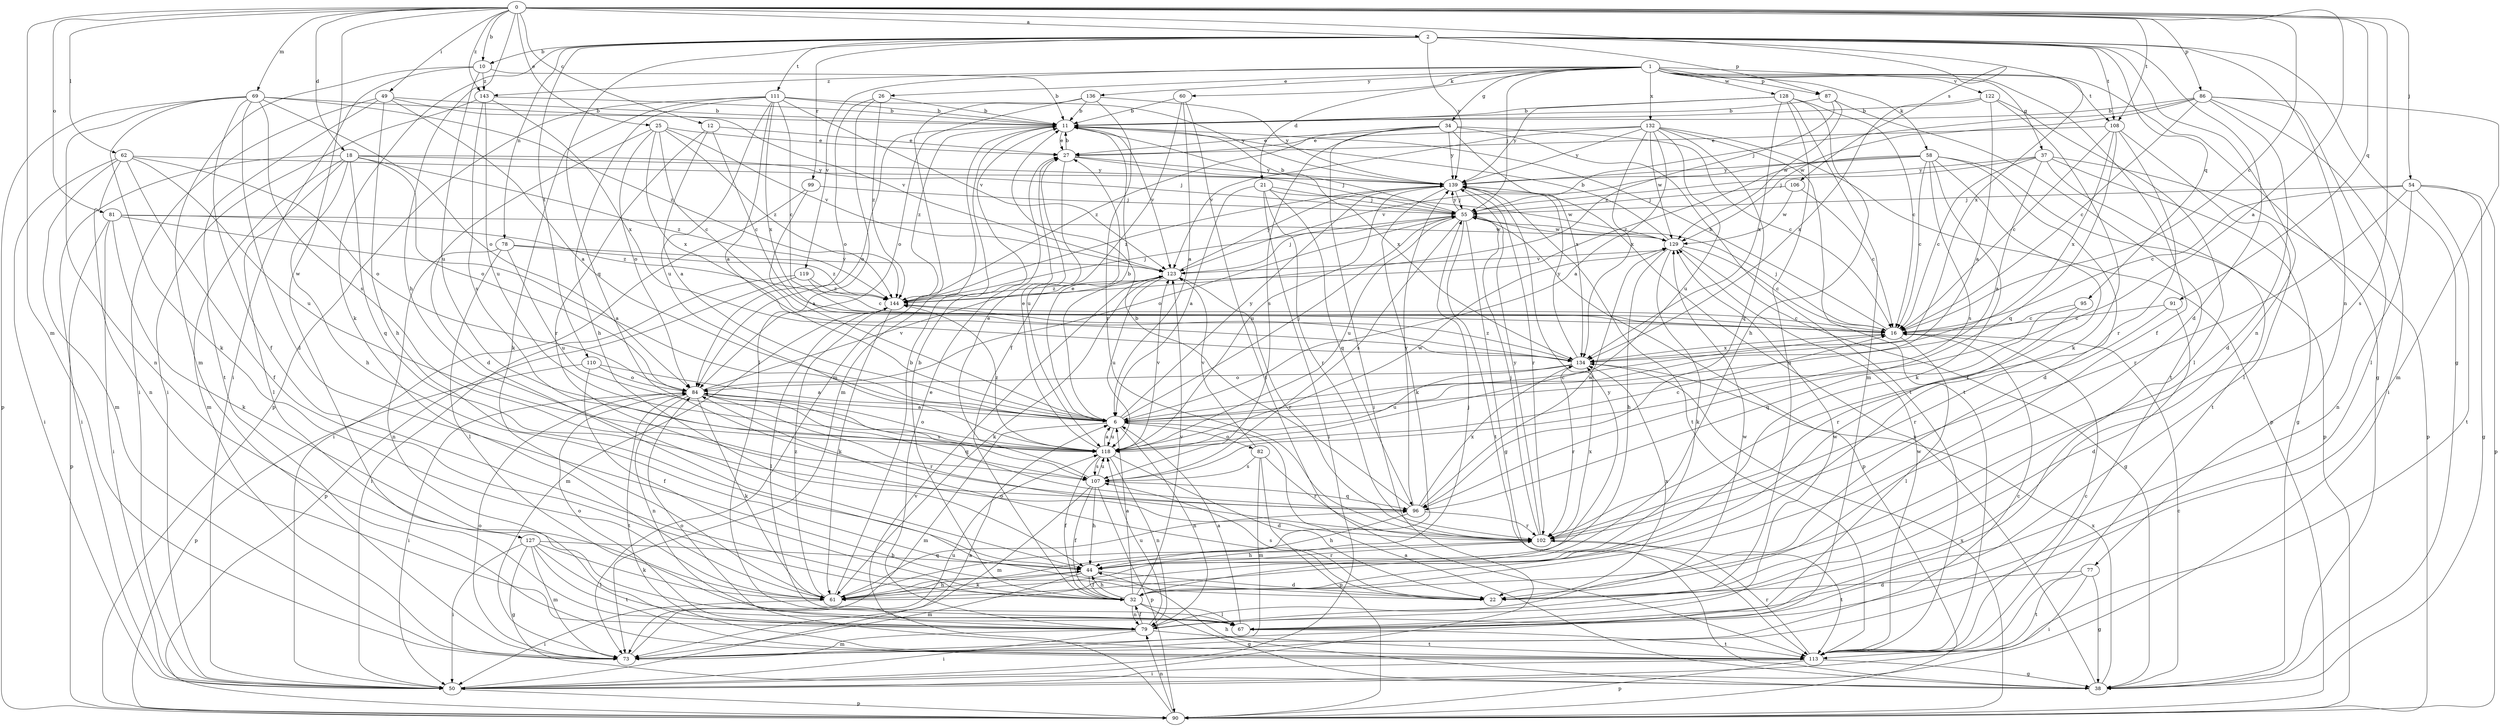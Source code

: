 strict digraph  {
0;
1;
2;
6;
10;
11;
12;
16;
18;
21;
22;
25;
26;
27;
32;
34;
37;
38;
44;
49;
50;
54;
55;
58;
60;
61;
62;
67;
69;
73;
77;
78;
79;
81;
82;
84;
86;
87;
90;
91;
95;
96;
99;
102;
106;
107;
108;
110;
111;
113;
118;
119;
122;
123;
127;
128;
129;
132;
134;
136;
139;
143;
144;
0 -> 2  [label=a];
0 -> 6  [label=a];
0 -> 10  [label=b];
0 -> 12  [label=c];
0 -> 16  [label=c];
0 -> 18  [label=d];
0 -> 25  [label=e];
0 -> 32  [label=s];
0 -> 44  [label=h];
0 -> 49  [label=i];
0 -> 54  [label=j];
0 -> 62  [label=l];
0 -> 69  [label=m];
0 -> 73  [label=m];
0 -> 81  [label=o];
0 -> 86  [label=p];
0 -> 91  [label=q];
0 -> 106  [label=s];
0 -> 108  [label=t];
0 -> 127  [label=w];
0 -> 143  [label=z];
1 -> 21  [label=d];
1 -> 26  [label=e];
1 -> 32  [label=f];
1 -> 34  [label=g];
1 -> 37  [label=g];
1 -> 38  [label=g];
1 -> 55  [label=j];
1 -> 58  [label=k];
1 -> 60  [label=k];
1 -> 87  [label=p];
1 -> 108  [label=t];
1 -> 119  [label=v];
1 -> 122  [label=v];
1 -> 128  [label=w];
1 -> 132  [label=x];
1 -> 136  [label=y];
1 -> 143  [label=z];
2 -> 10  [label=b];
2 -> 22  [label=d];
2 -> 38  [label=g];
2 -> 61  [label=k];
2 -> 77  [label=n];
2 -> 78  [label=n];
2 -> 79  [label=n];
2 -> 87  [label=p];
2 -> 95  [label=q];
2 -> 96  [label=q];
2 -> 99  [label=r];
2 -> 108  [label=t];
2 -> 110  [label=t];
2 -> 111  [label=t];
2 -> 134  [label=x];
2 -> 139  [label=y];
6 -> 11  [label=b];
6 -> 16  [label=c];
6 -> 27  [label=e];
6 -> 55  [label=j];
6 -> 73  [label=m];
6 -> 79  [label=n];
6 -> 82  [label=o];
6 -> 118  [label=u];
6 -> 139  [label=y];
10 -> 11  [label=b];
10 -> 50  [label=i];
10 -> 73  [label=m];
10 -> 118  [label=u];
10 -> 143  [label=z];
11 -> 27  [label=e];
11 -> 73  [label=m];
11 -> 84  [label=o];
11 -> 123  [label=v];
11 -> 134  [label=x];
11 -> 144  [label=z];
12 -> 6  [label=a];
12 -> 16  [label=c];
12 -> 27  [label=e];
12 -> 102  [label=r];
16 -> 11  [label=b];
16 -> 55  [label=j];
16 -> 67  [label=l];
16 -> 134  [label=x];
18 -> 44  [label=h];
18 -> 50  [label=i];
18 -> 55  [label=j];
18 -> 67  [label=l];
18 -> 73  [label=m];
18 -> 84  [label=o];
18 -> 96  [label=q];
18 -> 139  [label=y];
18 -> 144  [label=z];
21 -> 6  [label=a];
21 -> 50  [label=i];
21 -> 55  [label=j];
21 -> 96  [label=q];
21 -> 102  [label=r];
21 -> 129  [label=w];
22 -> 84  [label=o];
22 -> 107  [label=s];
22 -> 134  [label=x];
25 -> 16  [label=c];
25 -> 22  [label=d];
25 -> 27  [label=e];
25 -> 84  [label=o];
25 -> 123  [label=v];
25 -> 134  [label=x];
25 -> 144  [label=z];
26 -> 11  [label=b];
26 -> 67  [label=l];
26 -> 84  [label=o];
26 -> 144  [label=z];
27 -> 11  [label=b];
27 -> 55  [label=j];
27 -> 118  [label=u];
27 -> 139  [label=y];
32 -> 6  [label=a];
32 -> 11  [label=b];
32 -> 38  [label=g];
32 -> 44  [label=h];
32 -> 67  [label=l];
32 -> 79  [label=n];
32 -> 123  [label=v];
32 -> 139  [label=y];
34 -> 16  [label=c];
34 -> 27  [label=e];
34 -> 50  [label=i];
34 -> 107  [label=s];
34 -> 113  [label=t];
34 -> 134  [label=x];
34 -> 139  [label=y];
34 -> 144  [label=z];
37 -> 6  [label=a];
37 -> 16  [label=c];
37 -> 38  [label=g];
37 -> 55  [label=j];
37 -> 90  [label=p];
37 -> 113  [label=t];
37 -> 139  [label=y];
38 -> 6  [label=a];
38 -> 16  [label=c];
38 -> 44  [label=h];
38 -> 134  [label=x];
38 -> 139  [label=y];
44 -> 22  [label=d];
44 -> 32  [label=f];
44 -> 61  [label=k];
44 -> 73  [label=m];
44 -> 102  [label=r];
49 -> 6  [label=a];
49 -> 11  [label=b];
49 -> 44  [label=h];
49 -> 50  [label=i];
49 -> 113  [label=t];
49 -> 123  [label=v];
50 -> 6  [label=a];
50 -> 90  [label=p];
54 -> 16  [label=c];
54 -> 38  [label=g];
54 -> 55  [label=j];
54 -> 79  [label=n];
54 -> 90  [label=p];
54 -> 102  [label=r];
54 -> 113  [label=t];
55 -> 11  [label=b];
55 -> 38  [label=g];
55 -> 84  [label=o];
55 -> 90  [label=p];
55 -> 107  [label=s];
55 -> 113  [label=t];
55 -> 118  [label=u];
55 -> 129  [label=w];
55 -> 139  [label=y];
58 -> 16  [label=c];
58 -> 22  [label=d];
58 -> 32  [label=f];
58 -> 61  [label=k];
58 -> 90  [label=p];
58 -> 107  [label=s];
58 -> 123  [label=v];
58 -> 139  [label=y];
58 -> 144  [label=z];
60 -> 6  [label=a];
60 -> 11  [label=b];
60 -> 32  [label=f];
60 -> 113  [label=t];
61 -> 11  [label=b];
61 -> 44  [label=h];
61 -> 50  [label=i];
61 -> 55  [label=j];
61 -> 96  [label=q];
61 -> 144  [label=z];
62 -> 32  [label=f];
62 -> 50  [label=i];
62 -> 73  [label=m];
62 -> 79  [label=n];
62 -> 84  [label=o];
62 -> 118  [label=u];
62 -> 139  [label=y];
67 -> 6  [label=a];
67 -> 113  [label=t];
67 -> 129  [label=w];
69 -> 11  [label=b];
69 -> 22  [label=d];
69 -> 32  [label=f];
69 -> 61  [label=k];
69 -> 79  [label=n];
69 -> 84  [label=o];
69 -> 90  [label=p];
69 -> 107  [label=s];
69 -> 144  [label=z];
73 -> 16  [label=c];
73 -> 84  [label=o];
73 -> 118  [label=u];
77 -> 22  [label=d];
77 -> 38  [label=g];
77 -> 50  [label=i];
77 -> 113  [label=t];
78 -> 67  [label=l];
78 -> 79  [label=n];
78 -> 118  [label=u];
78 -> 123  [label=v];
78 -> 144  [label=z];
79 -> 27  [label=e];
79 -> 32  [label=f];
79 -> 50  [label=i];
79 -> 73  [label=m];
79 -> 84  [label=o];
79 -> 113  [label=t];
79 -> 118  [label=u];
79 -> 129  [label=w];
81 -> 6  [label=a];
81 -> 50  [label=i];
81 -> 61  [label=k];
81 -> 90  [label=p];
81 -> 129  [label=w];
81 -> 144  [label=z];
82 -> 73  [label=m];
82 -> 90  [label=p];
82 -> 102  [label=r];
82 -> 107  [label=s];
82 -> 123  [label=v];
84 -> 6  [label=a];
84 -> 50  [label=i];
84 -> 61  [label=k];
84 -> 79  [label=n];
84 -> 96  [label=q];
84 -> 102  [label=r];
84 -> 107  [label=s];
84 -> 113  [label=t];
84 -> 123  [label=v];
86 -> 11  [label=b];
86 -> 16  [label=c];
86 -> 22  [label=d];
86 -> 50  [label=i];
86 -> 55  [label=j];
86 -> 67  [label=l];
86 -> 73  [label=m];
86 -> 129  [label=w];
87 -> 11  [label=b];
87 -> 113  [label=t];
87 -> 129  [label=w];
87 -> 144  [label=z];
90 -> 79  [label=n];
90 -> 123  [label=v];
90 -> 134  [label=x];
91 -> 16  [label=c];
91 -> 22  [label=d];
91 -> 102  [label=r];
95 -> 16  [label=c];
95 -> 96  [label=q];
95 -> 102  [label=r];
96 -> 11  [label=b];
96 -> 44  [label=h];
96 -> 102  [label=r];
96 -> 129  [label=w];
96 -> 134  [label=x];
96 -> 139  [label=y];
99 -> 6  [label=a];
99 -> 50  [label=i];
99 -> 55  [label=j];
102 -> 44  [label=h];
102 -> 55  [label=j];
102 -> 113  [label=t];
102 -> 134  [label=x];
102 -> 139  [label=y];
106 -> 16  [label=c];
106 -> 55  [label=j];
106 -> 129  [label=w];
107 -> 27  [label=e];
107 -> 32  [label=f];
107 -> 44  [label=h];
107 -> 73  [label=m];
107 -> 90  [label=p];
107 -> 96  [label=q];
107 -> 118  [label=u];
108 -> 16  [label=c];
108 -> 27  [label=e];
108 -> 67  [label=l];
108 -> 96  [label=q];
108 -> 102  [label=r];
108 -> 134  [label=x];
110 -> 6  [label=a];
110 -> 32  [label=f];
110 -> 84  [label=o];
110 -> 90  [label=p];
111 -> 6  [label=a];
111 -> 11  [label=b];
111 -> 16  [label=c];
111 -> 44  [label=h];
111 -> 61  [label=k];
111 -> 90  [label=p];
111 -> 118  [label=u];
111 -> 123  [label=v];
111 -> 134  [label=x];
111 -> 139  [label=y];
113 -> 16  [label=c];
113 -> 38  [label=g];
113 -> 50  [label=i];
113 -> 84  [label=o];
113 -> 90  [label=p];
113 -> 102  [label=r];
113 -> 129  [label=w];
118 -> 6  [label=a];
118 -> 16  [label=c];
118 -> 22  [label=d];
118 -> 27  [label=e];
118 -> 32  [label=f];
118 -> 79  [label=n];
118 -> 84  [label=o];
118 -> 107  [label=s];
118 -> 123  [label=v];
118 -> 129  [label=w];
118 -> 144  [label=z];
119 -> 16  [label=c];
119 -> 50  [label=i];
119 -> 90  [label=p];
119 -> 144  [label=z];
122 -> 6  [label=a];
122 -> 11  [label=b];
122 -> 61  [label=k];
122 -> 67  [label=l];
122 -> 134  [label=x];
123 -> 55  [label=j];
123 -> 61  [label=k];
123 -> 102  [label=r];
123 -> 118  [label=u];
123 -> 139  [label=y];
123 -> 144  [label=z];
127 -> 38  [label=g];
127 -> 44  [label=h];
127 -> 50  [label=i];
127 -> 61  [label=k];
127 -> 67  [label=l];
127 -> 73  [label=m];
127 -> 113  [label=t];
128 -> 11  [label=b];
128 -> 16  [label=c];
128 -> 44  [label=h];
128 -> 73  [label=m];
128 -> 79  [label=n];
128 -> 134  [label=x];
128 -> 139  [label=y];
129 -> 11  [label=b];
129 -> 16  [label=c];
129 -> 38  [label=g];
129 -> 44  [label=h];
129 -> 61  [label=k];
129 -> 123  [label=v];
132 -> 6  [label=a];
132 -> 27  [label=e];
132 -> 90  [label=p];
132 -> 96  [label=q];
132 -> 113  [label=t];
132 -> 118  [label=u];
132 -> 123  [label=v];
132 -> 129  [label=w];
132 -> 134  [label=x];
132 -> 139  [label=y];
134 -> 84  [label=o];
134 -> 102  [label=r];
134 -> 118  [label=u];
134 -> 139  [label=y];
134 -> 144  [label=z];
136 -> 11  [label=b];
136 -> 73  [label=m];
136 -> 84  [label=o];
136 -> 102  [label=r];
136 -> 139  [label=y];
139 -> 55  [label=j];
139 -> 61  [label=k];
139 -> 102  [label=r];
139 -> 113  [label=t];
139 -> 118  [label=u];
139 -> 144  [label=z];
143 -> 11  [label=b];
143 -> 50  [label=i];
143 -> 107  [label=s];
143 -> 118  [label=u];
143 -> 134  [label=x];
144 -> 16  [label=c];
144 -> 55  [label=j];
144 -> 61  [label=k];
144 -> 67  [label=l];
144 -> 73  [label=m];
}
